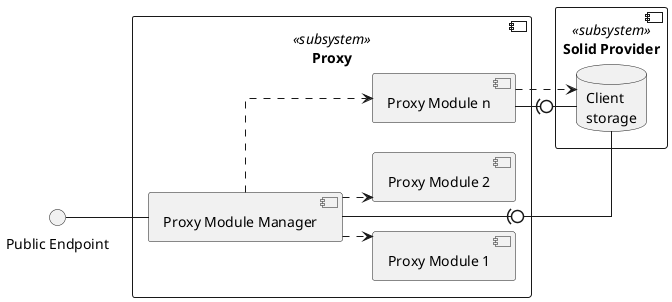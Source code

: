 @startuml Logical_Topology_B
left to right direction
skinparam linetype ortho
skinparam nodesep 30
skinparam ranksep 30
interface "Public Endpoint" as PE
component "Proxy" as proxy <<subsystem>>{
    component "Proxy Module Manager" as MM
    component "Proxy Module 1" as M1
    component "Proxy Module 2" as M2
    component "Proxy Module n" as MN
}
component "Solid Provider" as P <<subsystem>>{
    database "Client\nstorage" as CU
}
PE -- MM
MM ..> M1
MM ..> M2
MM ..> MN
MM -(0- CU
MN -(0- CU
MN ..> CU
@enduml